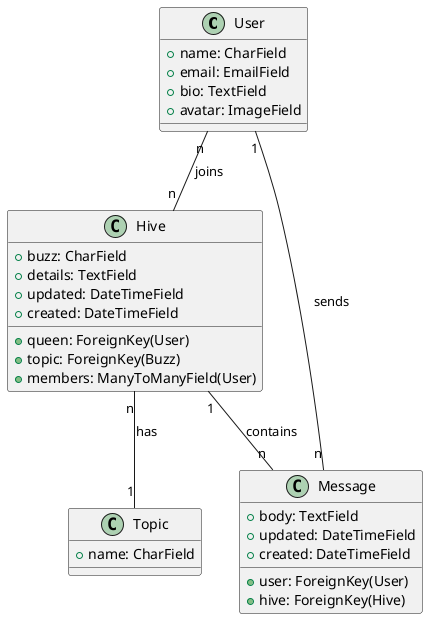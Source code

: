 @startuml

class User {
  +name: CharField
  +email: EmailField
  +bio: TextField
  +avatar: ImageField
}

class Topic {
  +name: CharField
}

class Hive {
  +queen: ForeignKey(User)
  +topic: ForeignKey(Buzz)
  +buzz: CharField
  +details: TextField
  +members: ManyToManyField(User)
  +updated: DateTimeField
  +created: DateTimeField
}

class Message {
  +user: ForeignKey(User)
  +hive: ForeignKey(Hive)
  +body: TextField
  +updated: DateTimeField
  +created: DateTimeField
}

Hive "n" -- "1" Topic : has
User "1" -- "n" Message : sends
Hive "1" -- "n" Message : contains
User "n" -- "n" Hive : joins
@enduml
